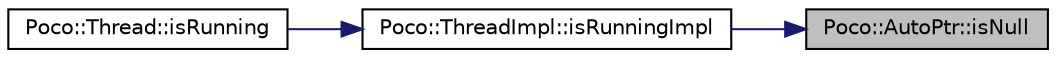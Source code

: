 digraph "Poco::AutoPtr::isNull"
{
 // LATEX_PDF_SIZE
  edge [fontname="Helvetica",fontsize="10",labelfontname="Helvetica",labelfontsize="10"];
  node [fontname="Helvetica",fontsize="10",shape=record];
  rankdir="RL";
  Node1 [label="Poco::AutoPtr::isNull",height=0.2,width=0.4,color="black", fillcolor="grey75", style="filled", fontcolor="black",tooltip=" "];
  Node1 -> Node2 [dir="back",color="midnightblue",fontsize="10",style="solid"];
  Node2 [label="Poco::ThreadImpl::isRunningImpl",height=0.2,width=0.4,color="black", fillcolor="white", style="filled",URL="$classPoco_1_1ThreadImpl.html#ae2aaedb5278ed5b37352a0c61575d94f",tooltip=" "];
  Node2 -> Node3 [dir="back",color="midnightblue",fontsize="10",style="solid"];
  Node3 [label="Poco::Thread::isRunning",height=0.2,width=0.4,color="black", fillcolor="white", style="filled",URL="$classPoco_1_1Thread.html#a2520184f8365e5ed75d3bcc18422702d",tooltip=" "];
}
